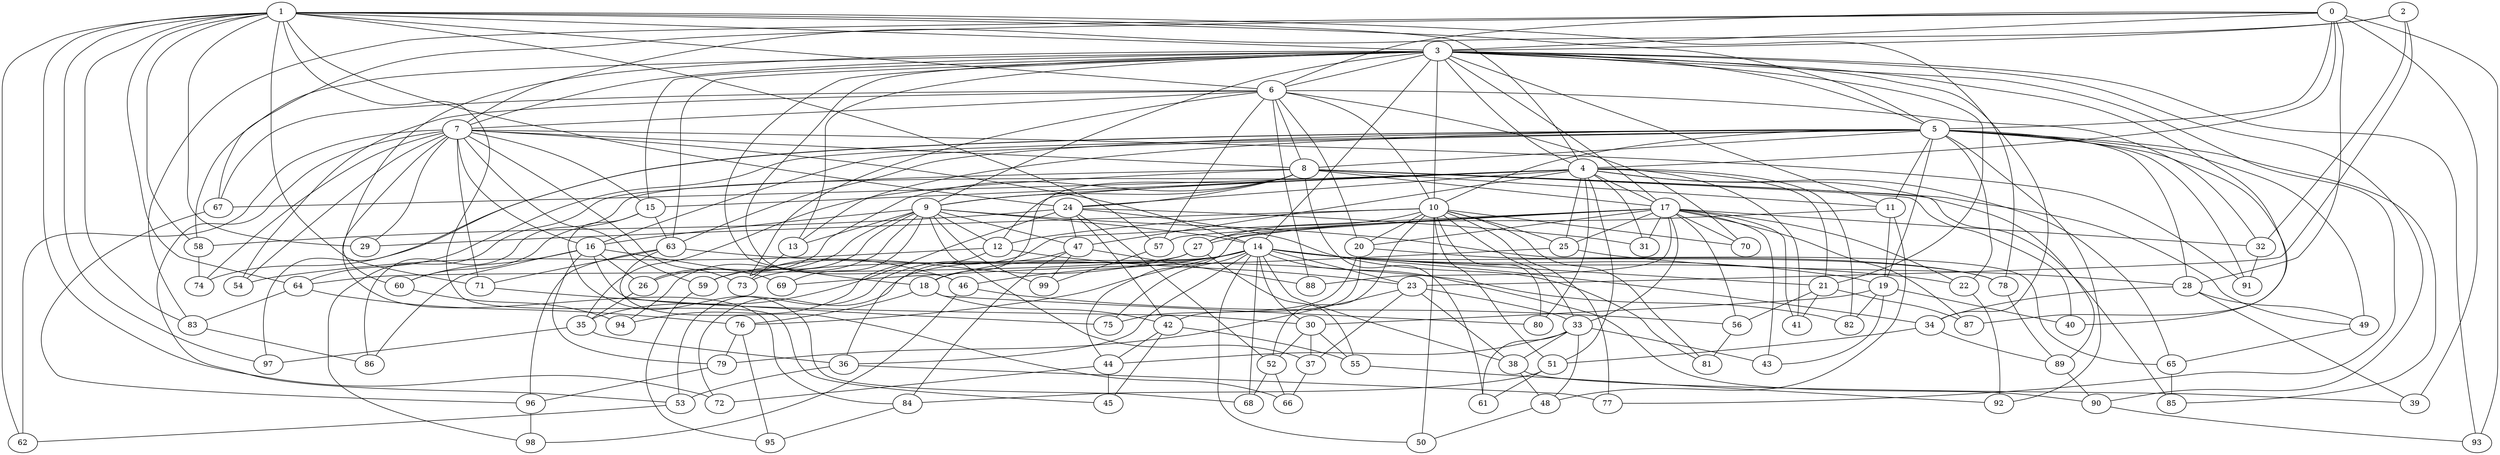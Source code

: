 strict graph "barabasi_albert_graph(100,3)" {
0;
1;
2;
3;
4;
5;
6;
7;
8;
9;
10;
11;
12;
13;
14;
15;
16;
17;
18;
19;
20;
21;
22;
23;
24;
25;
26;
27;
28;
29;
30;
31;
32;
33;
34;
35;
36;
37;
38;
39;
40;
41;
42;
43;
44;
45;
46;
47;
48;
49;
50;
51;
52;
53;
54;
55;
56;
57;
58;
59;
60;
61;
62;
63;
64;
65;
66;
67;
68;
69;
70;
71;
72;
73;
74;
75;
76;
77;
78;
79;
80;
81;
82;
83;
84;
85;
86;
87;
88;
89;
90;
91;
92;
93;
94;
95;
96;
97;
98;
99;
0 -- 83  [is_available=True, prob="0.354000892723"];
0 -- 3  [is_available=True, prob="0.587549668469"];
0 -- 4  [is_available=True, prob="0.613972908507"];
0 -- 5  [is_available=True, prob="0.19023017759"];
0 -- 6  [is_available=True, prob="0.714543272989"];
0 -- 39  [is_available=True, prob="1.0"];
0 -- 67  [is_available=True, prob="0.0570956150176"];
0 -- 28  [is_available=True, prob="0.973602443408"];
0 -- 93  [is_available=True, prob="0.916337911112"];
1 -- 64  [is_available=True, prob="0.893087016196"];
1 -- 97  [is_available=True, prob="1.0"];
1 -- 3  [is_available=True, prob="1.0"];
1 -- 4  [is_available=True, prob="0.707062864252"];
1 -- 5  [is_available=True, prob="0.069961830223"];
1 -- 6  [is_available=True, prob="1.0"];
1 -- 71  [is_available=True, prob="0.78758721665"];
1 -- 72  [is_available=True, prob="0.349405573357"];
1 -- 45  [is_available=True, prob="0.53167876135"];
1 -- 78  [is_available=True, prob="0.0976787172581"];
1 -- 83  [is_available=True, prob="0.278590789923"];
1 -- 24  [is_available=True, prob="1.0"];
1 -- 57  [is_available=True, prob="0.672304170409"];
1 -- 58  [is_available=True, prob="0.548223035328"];
1 -- 29  [is_available=True, prob="0.568614207582"];
1 -- 62  [is_available=True, prob="1.0"];
2 -- 23  [is_available=True, prob="0.789437935381"];
2 -- 32  [is_available=True, prob="0.438661076336"];
2 -- 3  [is_available=True, prob="1.0"];
2 -- 7  [is_available=True, prob="0.377325930972"];
3 -- 4  [is_available=True, prob="0.425944245485"];
3 -- 5  [is_available=True, prob="0.603448226774"];
3 -- 6  [is_available=True, prob="0.88746754924"];
3 -- 7  [is_available=True, prob="0.937985815213"];
3 -- 9  [is_available=True, prob="0.291757541516"];
3 -- 10  [is_available=True, prob="0.461352114756"];
3 -- 11  [is_available=True, prob="0.294341087741"];
3 -- 13  [is_available=True, prob="0.742746474529"];
3 -- 14  [is_available=True, prob="1.0"];
3 -- 15  [is_available=True, prob="1.0"];
3 -- 17  [is_available=True, prob="1.0"];
3 -- 18  [is_available=True, prob="0.438081666269"];
3 -- 21  [is_available=True, prob="0.650270964674"];
3 -- 34  [is_available=True, prob="1.0"];
3 -- 46  [is_available=True, prob="0.75489451952"];
3 -- 58  [is_available=True, prob="0.960656447501"];
3 -- 63  [is_available=True, prob="0.0600957866199"];
3 -- 77  [is_available=True, prob="0.149122285662"];
3 -- 84  [is_available=True, prob="0.753285321839"];
3 -- 87  [is_available=True, prob="0.615871332351"];
3 -- 90  [is_available=True, prob="1.0"];
3 -- 93  [is_available=True, prob="0.242189813208"];
4 -- 67  [is_available=True, prob="0.350825153176"];
4 -- 65  [is_available=True, prob="0.990259285116"];
4 -- 9  [is_available=True, prob="0.847307547856"];
4 -- 12  [is_available=True, prob="0.92862613189"];
4 -- 15  [is_available=True, prob="0.937320615259"];
4 -- 80  [is_available=True, prob="0.162951120637"];
4 -- 17  [is_available=True, prob="0.727699692365"];
4 -- 82  [is_available=True, prob="0.789250167549"];
4 -- 51  [is_available=True, prob="0.324976407037"];
4 -- 21  [is_available=True, prob="0.516147903614"];
4 -- 86  [is_available=True, prob="0.0582744928237"];
4 -- 41  [is_available=True, prob="0.757103944474"];
4 -- 24  [is_available=True, prob="0.00447264539475"];
4 -- 25  [is_available=True, prob="0.586419199343"];
4 -- 47  [is_available=True, prob="0.469979791795"];
4 -- 89  [is_available=True, prob="0.151641870213"];
4 -- 31  [is_available=True, prob="0.124514607617"];
5 -- 97  [is_available=True, prob="0.318487149996"];
5 -- 49  [is_available=True, prob="0.600730344969"];
5 -- 8  [is_available=True, prob="0.616462828668"];
5 -- 64  [is_available=True, prob="0.382069585429"];
5 -- 10  [is_available=True, prob="0.48504615677"];
5 -- 11  [is_available=True, prob="1.0"];
5 -- 13  [is_available=True, prob="0.191458846624"];
5 -- 92  [is_available=True, prob="0.55472690137"];
5 -- 16  [is_available=True, prob="1.0"];
5 -- 40  [is_available=True, prob="0.546860402797"];
5 -- 19  [is_available=True, prob="0.0347933522408"];
5 -- 85  [is_available=True, prob="0.553553381804"];
5 -- 22  [is_available=True, prob="1.0"];
5 -- 91  [is_available=True, prob="0.0997768520959"];
5 -- 28  [is_available=True, prob="1.0"];
5 -- 74  [is_available=True, prob="0.0143414614375"];
5 -- 63  [is_available=True, prob="0.158187170131"];
6 -- 32  [is_available=True, prob="0.570479796983"];
6 -- 70  [is_available=True, prob="0.330188330375"];
6 -- 7  [is_available=True, prob="0.290085894922"];
6 -- 8  [is_available=True, prob="0.631645987353"];
6 -- 10  [is_available=True, prob="1.0"];
6 -- 46  [is_available=True, prob="0.969311184674"];
6 -- 67  [is_available=True, prob="0.0511616285595"];
6 -- 20  [is_available=True, prob="1.0"];
6 -- 54  [is_available=True, prob="0.0212785323574"];
6 -- 88  [is_available=True, prob="1.0"];
6 -- 57  [is_available=True, prob="1.0"];
7 -- 71  [is_available=True, prob="0.845483239826"];
7 -- 8  [is_available=True, prob="0.43451235575"];
7 -- 73  [is_available=True, prob="0.394799914259"];
7 -- 74  [is_available=True, prob="0.44835318152"];
7 -- 14  [is_available=True, prob="0.814458122551"];
7 -- 15  [is_available=True, prob="0.595602525253"];
7 -- 16  [is_available=True, prob="1.0"];
7 -- 91  [is_available=True, prob="0.771824365625"];
7 -- 53  [is_available=True, prob="0.0472660601633"];
7 -- 54  [is_available=True, prob="0.0345037625487"];
7 -- 59  [is_available=True, prob="1.0"];
7 -- 60  [is_available=True, prob="0.741110016857"];
7 -- 29  [is_available=True, prob="0.339217217667"];
7 -- 62  [is_available=True, prob="1.0"];
8 -- 98  [is_available=True, prob="0.764679478484"];
8 -- 35  [is_available=True, prob="0.304472314547"];
8 -- 40  [is_available=True, prob="0.482464486062"];
8 -- 9  [is_available=True, prob="0.298634075043"];
8 -- 11  [is_available=True, prob="0.271448741621"];
8 -- 49  [is_available=True, prob="0.369761477436"];
8 -- 17  [is_available=True, prob="0.213074655561"];
8 -- 18  [is_available=True, prob="1.0"];
8 -- 85  [is_available=True, prob="0.426795758794"];
8 -- 24  [is_available=True, prob="0.596420122038"];
8 -- 26  [is_available=True, prob="0.285196378814"];
8 -- 61  [is_available=True, prob="0.726562618446"];
9 -- 65  [is_available=True, prob="1.0"];
9 -- 37  [is_available=True, prob="0.482526477193"];
9 -- 12  [is_available=True, prob="0.245001028796"];
9 -- 13  [is_available=True, prob="0.730186463422"];
9 -- 14  [is_available=True, prob="0.858829947483"];
9 -- 47  [is_available=True, prob="1.0"];
9 -- 16  [is_available=True, prob="0.161707003243"];
9 -- 99  [is_available=True, prob="0.106528689971"];
9 -- 26  [is_available=True, prob="1.0"];
9 -- 59  [is_available=True, prob="0.00522851000189"];
9 -- 94  [is_available=True, prob="0.40575734309"];
9 -- 69  [is_available=True, prob="0.527431006757"];
10 -- 33  [is_available=True, prob="0.223344304766"];
10 -- 12  [is_available=True, prob="0.917495679632"];
10 -- 77  [is_available=True, prob="0.696480151928"];
10 -- 80  [is_available=True, prob="0.819363187574"];
10 -- 81  [is_available=True, prob="0.910832194383"];
10 -- 50  [is_available=True, prob="0.128493174424"];
10 -- 51  [is_available=True, prob="0.516770006974"];
10 -- 20  [is_available=True, prob="0.122908166357"];
10 -- 25  [is_available=True, prob="1.0"];
10 -- 27  [is_available=True, prob="0.302965625505"];
10 -- 70  [is_available=True, prob="0.630056699186"];
10 -- 29  [is_available=True, prob="0.398015399411"];
10 -- 52  [is_available=True, prob="0.981394332072"];
11 -- 48  [is_available=True, prob="0.935685944784"];
11 -- 19  [is_available=True, prob="0.717520486372"];
11 -- 27  [is_available=True, prob="0.102786519305"];
12 -- 54  [is_available=True, prob="1.0"];
12 -- 23  [is_available=True, prob="1.0"];
12 -- 36  [is_available=True, prob="0.868838523149"];
13 -- 73  [is_available=True, prob="0.945714579139"];
14 -- 34  [is_available=True, prob="0.078489958659"];
14 -- 36  [is_available=True, prob="0.449463309999"];
14 -- 38  [is_available=True, prob="0.0472710680808"];
14 -- 72  [is_available=True, prob="1.0"];
14 -- 75  [is_available=True, prob="0.116400058498"];
14 -- 76  [is_available=True, prob="0.189251648358"];
14 -- 50  [is_available=True, prob="0.986685481603"];
14 -- 46  [is_available=True, prob="1.0"];
14 -- 73  [is_available=True, prob="1.0"];
14 -- 18  [is_available=True, prob="0.612564872612"];
14 -- 19  [is_available=True, prob="1.0"];
14 -- 21  [is_available=True, prob="0.829384755326"];
14 -- 22  [is_available=True, prob="0.320215979087"];
14 -- 23  [is_available=True, prob="1.0"];
14 -- 68  [is_available=True, prob="0.363260321552"];
14 -- 90  [is_available=True, prob="0.747180842222"];
14 -- 78  [is_available=True, prob="0.809714940779"];
14 -- 30  [is_available=True, prob="1.0"];
15 -- 68  [is_available=True, prob="0.160429611816"];
15 -- 60  [is_available=True, prob="0.568675777239"];
15 -- 63  [is_available=True, prob="0.199938177473"];
16 -- 79  [is_available=True, prob="0.719988642111"];
16 -- 86  [is_available=True, prob="0.424877839485"];
16 -- 26  [is_available=True, prob="0.156483297831"];
16 -- 60  [is_available=True, prob="1.0"];
16 -- 30  [is_available=True, prob="0.729492804954"];
16 -- 69  [is_available=True, prob="0.906946192229"];
17 -- 32  [is_available=True, prob="0.501944543088"];
17 -- 33  [is_available=True, prob="0.284372791556"];
17 -- 70  [is_available=True, prob="0.577633166169"];
17 -- 41  [is_available=True, prob="0.0806891227685"];
17 -- 43  [is_available=True, prob="1.0"];
17 -- 44  [is_available=True, prob="0.497055438882"];
17 -- 88  [is_available=True, prob="1.0"];
17 -- 20  [is_available=True, prob="0.98402714316"];
17 -- 22  [is_available=True, prob="0.054632416044"];
17 -- 57  [is_available=True, prob="1.0"];
17 -- 56  [is_available=True, prob="0.478170579347"];
17 -- 25  [is_available=True, prob="0.555508238459"];
17 -- 87  [is_available=True, prob="0.424950234704"];
17 -- 27  [is_available=True, prob="0.374573958765"];
17 -- 94  [is_available=True, prob="0.187133632922"];
17 -- 31  [is_available=True, prob="0.964254407749"];
18 -- 42  [is_available=True, prob="0.463173624575"];
18 -- 76  [is_available=True, prob="0.698305460459"];
18 -- 80  [is_available=True, prob="0.81865861131"];
19 -- 40  [is_available=True, prob="0.888031767586"];
19 -- 43  [is_available=True, prob="0.559511599884"];
19 -- 82  [is_available=True, prob="1.0"];
19 -- 30  [is_available=True, prob="0.539118811831"];
20 -- 75  [is_available=True, prob="0.479939295259"];
20 -- 78  [is_available=True, prob="1.0"];
20 -- 42  [is_available=True, prob="1.0"];
21 -- 41  [is_available=True, prob="0.318482665059"];
21 -- 87  [is_available=True, prob="1.0"];
21 -- 56  [is_available=True, prob="1.0"];
22 -- 92  [is_available=True, prob="0.24490673413"];
23 -- 33  [is_available=True, prob="1.0"];
23 -- 37  [is_available=True, prob="0.712037894247"];
23 -- 38  [is_available=True, prob="0.115846182065"];
23 -- 79  [is_available=True, prob="0.0410904817072"];
24 -- 35  [is_available=True, prob="0.735289140068"];
24 -- 42  [is_available=True, prob="1.0"];
24 -- 47  [is_available=True, prob="0.268630336353"];
24 -- 81  [is_available=True, prob="1.0"];
24 -- 52  [is_available=True, prob="0.491450780444"];
24 -- 58  [is_available=True, prob="1.0"];
24 -- 31  [is_available=True, prob="1.0"];
25 -- 69  [is_available=True, prob="1.0"];
25 -- 28  [is_available=True, prob="0.207968019658"];
26 -- 35  [is_available=True, prob="0.0547501859006"];
27 -- 64  [is_available=True, prob="0.122154193269"];
27 -- 55  [is_available=True, prob="0.384394800248"];
27 -- 59  [is_available=True, prob="0.917251566504"];
28 -- 34  [is_available=True, prob="0.650087691812"];
28 -- 39  [is_available=True, prob="0.670630585718"];
28 -- 49  [is_available=True, prob="0.682477610288"];
30 -- 37  [is_available=True, prob="0.875710477565"];
30 -- 52  [is_available=True, prob="0.985332878442"];
30 -- 55  [is_available=True, prob="0.0337852626771"];
32 -- 91  [is_available=True, prob="0.832377550942"];
33 -- 38  [is_available=True, prob="0.139883460471"];
33 -- 43  [is_available=True, prob="0.458800325668"];
33 -- 44  [is_available=True, prob="0.838474111266"];
33 -- 48  [is_available=True, prob="0.42183696567"];
33 -- 61  [is_available=True, prob="0.609793092859"];
34 -- 51  [is_available=True, prob="0.991749723756"];
34 -- 89  [is_available=True, prob="0.886783377842"];
35 -- 36  [is_available=True, prob="1.0"];
35 -- 97  [is_available=True, prob="1.0"];
36 -- 53  [is_available=True, prob="0.56181118086"];
36 -- 77  [is_available=True, prob="0.14862523879"];
37 -- 66  [is_available=True, prob="0.230931179981"];
38 -- 48  [is_available=True, prob="0.962729954099"];
38 -- 39  [is_available=True, prob="0.0211311652947"];
42 -- 44  [is_available=True, prob="0.983316053172"];
42 -- 45  [is_available=True, prob="0.249321653547"];
42 -- 55  [is_available=True, prob="0.926659302502"];
44 -- 72  [is_available=True, prob="1.0"];
44 -- 45  [is_available=True, prob="0.637038223948"];
46 -- 56  [is_available=True, prob="0.20545174963"];
46 -- 98  [is_available=True, prob="1.0"];
47 -- 99  [is_available=True, prob="0.746345160552"];
47 -- 88  [is_available=True, prob="0.0366293613583"];
47 -- 84  [is_available=True, prob="0.281007307385"];
47 -- 53  [is_available=True, prob="0.683482296472"];
48 -- 50  [is_available=True, prob="0.626817199945"];
49 -- 65  [is_available=True, prob="0.726500326999"];
51 -- 84  [is_available=True, prob="1.0"];
51 -- 61  [is_available=True, prob="0.286105667116"];
52 -- 68  [is_available=True, prob="0.351771704548"];
52 -- 66  [is_available=True, prob="0.215967131871"];
53 -- 62  [is_available=True, prob="1.0"];
55 -- 92  [is_available=True, prob="0.376088776562"];
56 -- 81  [is_available=True, prob="0.446818181144"];
57 -- 99  [is_available=True, prob="0.478903911682"];
58 -- 74  [is_available=True, prob="0.61666721627"];
59 -- 95  [is_available=True, prob="0.0374207410922"];
60 -- 94  [is_available=True, prob="0.15068154089"];
63 -- 96  [is_available=True, prob="0.24634009347"];
63 -- 66  [is_available=True, prob="0.539992498811"];
63 -- 71  [is_available=True, prob="0.672698903385"];
63 -- 82  [is_available=True, prob="0.879307948536"];
64 -- 83  [is_available=True, prob="0.0236018166772"];
64 -- 76  [is_available=True, prob="0.153001833883"];
65 -- 85  [is_available=True, prob="0.536455234677"];
67 -- 96  [is_available=True, prob="0.00457150978036"];
71 -- 75  [is_available=True, prob="0.498100451793"];
76 -- 95  [is_available=True, prob="0.0150723847119"];
76 -- 79  [is_available=True, prob="0.811441513828"];
78 -- 89  [is_available=True, prob="1.0"];
79 -- 96  [is_available=True, prob="0.820827099246"];
83 -- 86  [is_available=True, prob="0.555383589393"];
84 -- 95  [is_available=True, prob="0.345785513925"];
89 -- 90  [is_available=True, prob="0.757562611783"];
90 -- 93  [is_available=True, prob="0.903636584932"];
96 -- 98  [is_available=True, prob="0.00118800520883"];
}
